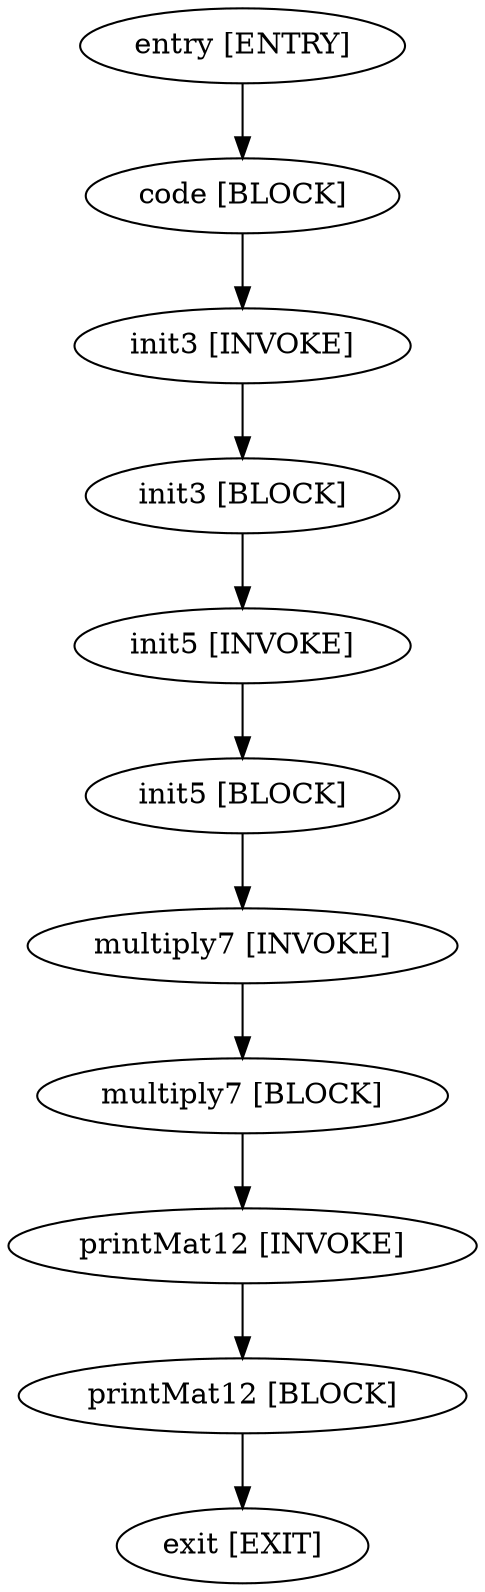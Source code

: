 digraph main{
"entry [ENTRY]"->"code [BLOCK]";
"code [BLOCK]"->"init3 [INVOKE]";
"init3 [INVOKE]"->"init3 [BLOCK]";
"init3 [BLOCK]"->"init5 [INVOKE]";
"init5 [INVOKE]"->"init5 [BLOCK]";
"init5 [BLOCK]"->"multiply7 [INVOKE]";
"multiply7 [INVOKE]"->"multiply7 [BLOCK]";
"multiply7 [BLOCK]"->"printMat12 [INVOKE]";
"printMat12 [INVOKE]"->"printMat12 [BLOCK]";
"printMat12 [BLOCK]"->"exit [EXIT]";

}
